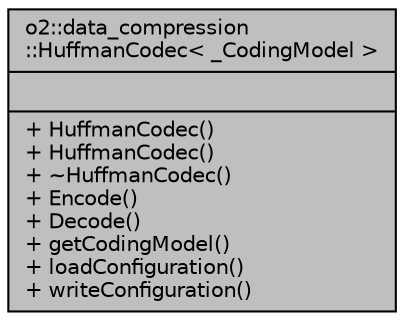 digraph "o2::data_compression::HuffmanCodec&lt; _CodingModel &gt;"
{
 // INTERACTIVE_SVG=YES
  bgcolor="transparent";
  edge [fontname="Helvetica",fontsize="10",labelfontname="Helvetica",labelfontsize="10"];
  node [fontname="Helvetica",fontsize="10",shape=record];
  Node1 [label="{o2::data_compression\l::HuffmanCodec\< _CodingModel \>\n||+ HuffmanCodec()\l+ HuffmanCodec()\l+ ~HuffmanCodec()\l+ Encode()\l+ Decode()\l+ getCodingModel()\l+ loadConfiguration()\l+ writeConfiguration()\l}",height=0.2,width=0.4,color="black", fillcolor="grey75", style="filled" fontcolor="black"];
}
